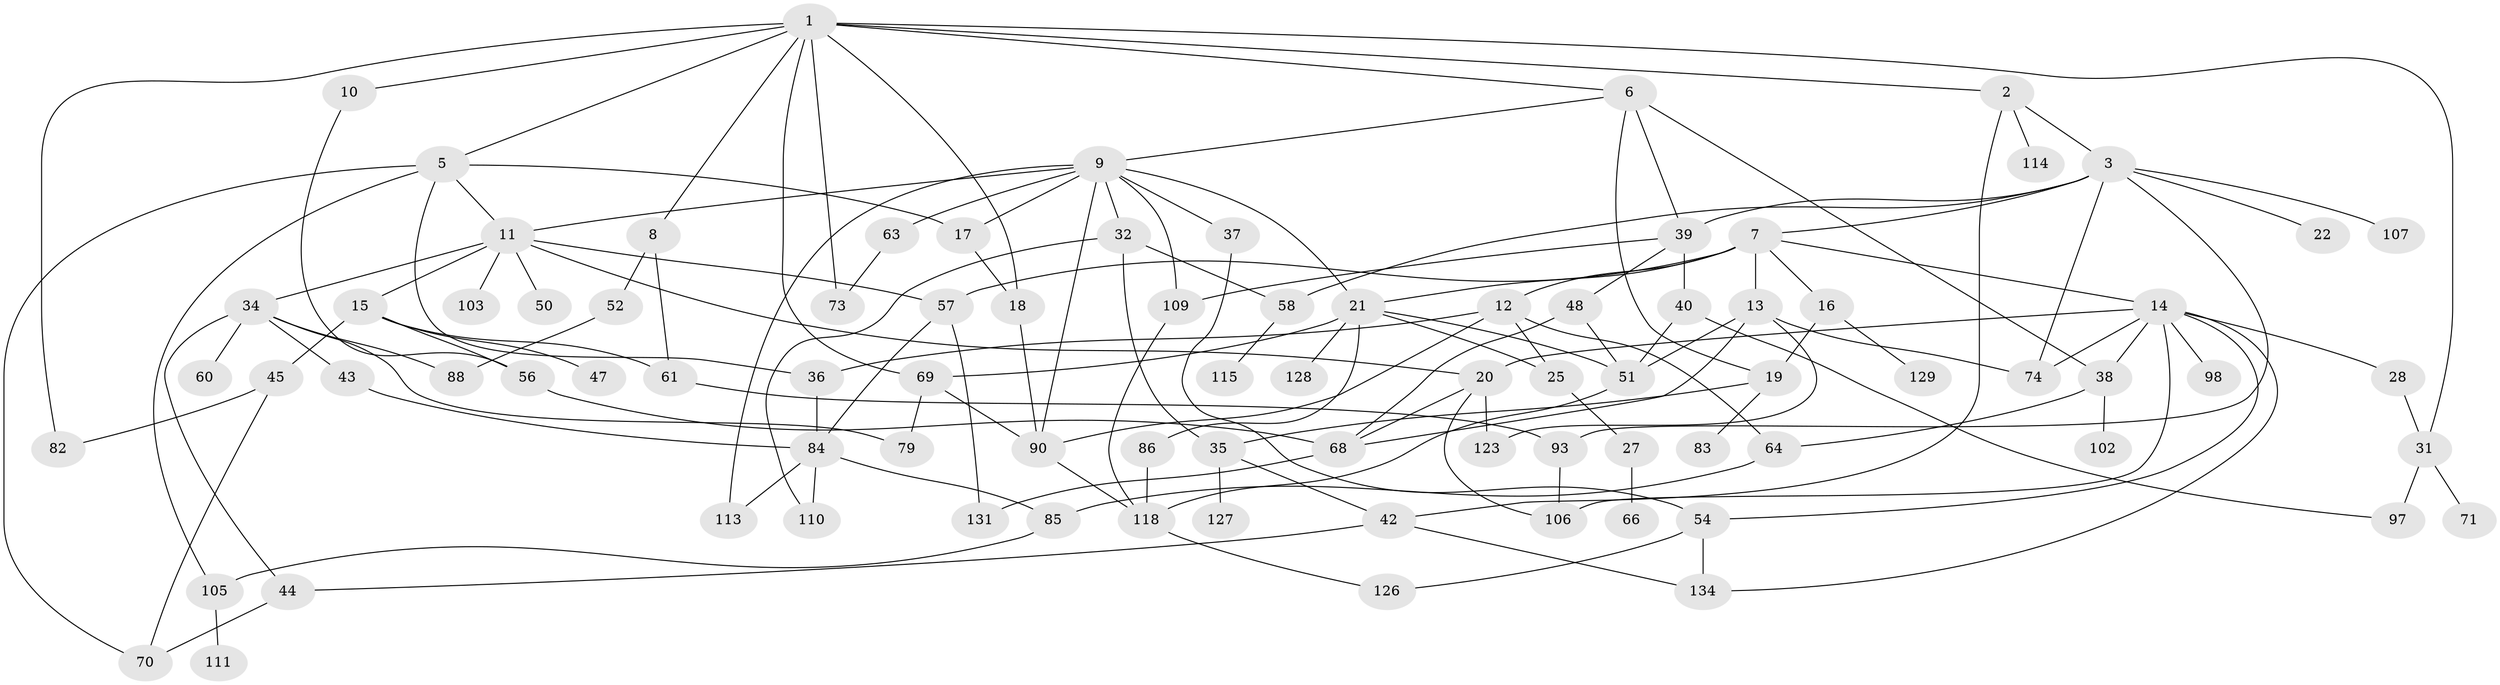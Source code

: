// original degree distribution, {10: 0.007407407407407408, 5: 0.08888888888888889, 9: 0.014814814814814815, 2: 0.2814814814814815, 4: 0.1111111111111111, 6: 0.022222222222222223, 7: 0.007407407407407408, 3: 0.25925925925925924, 1: 0.2074074074074074}
// Generated by graph-tools (version 1.1) at 2025/41/03/06/25 10:41:30]
// undirected, 87 vertices, 143 edges
graph export_dot {
graph [start="1"]
  node [color=gray90,style=filled];
  1 [super="+4"];
  2 [super="+135"];
  3 [super="+112"];
  5 [super="+121"];
  6 [super="+62"];
  7;
  8 [super="+95"];
  9 [super="+30"];
  10;
  11 [super="+29"];
  12 [super="+133"];
  13;
  14 [super="+24"];
  15;
  16 [super="+92"];
  17 [super="+23"];
  18 [super="+65"];
  19 [super="+120"];
  20 [super="+87"];
  21 [super="+26"];
  22;
  25 [super="+33"];
  27 [super="+46"];
  28;
  31 [super="+53"];
  32 [super="+55"];
  34 [super="+49"];
  35 [super="+76"];
  36 [super="+78"];
  37;
  38 [super="+59"];
  39 [super="+72"];
  40 [super="+41"];
  42 [super="+116"];
  43;
  44 [super="+67"];
  45;
  47;
  48 [super="+124"];
  50;
  51 [super="+75"];
  52;
  54 [super="+77"];
  56 [super="+89"];
  57 [super="+108"];
  58;
  60;
  61 [super="+81"];
  63 [super="+104"];
  64;
  66;
  68 [super="+96"];
  69 [super="+100"];
  70 [super="+125"];
  71;
  73 [super="+80"];
  74 [super="+99"];
  79 [super="+94"];
  82;
  83 [super="+130"];
  84 [super="+132"];
  85 [super="+91"];
  86 [super="+117"];
  88 [super="+119"];
  90 [super="+101"];
  93;
  97;
  98;
  102;
  103;
  105 [super="+122"];
  106;
  107;
  109;
  110;
  111;
  113;
  114;
  115;
  118;
  123;
  126;
  127;
  128;
  129;
  131;
  134;
  1 -- 2;
  1 -- 5;
  1 -- 6;
  1 -- 8;
  1 -- 10;
  1 -- 18;
  1 -- 31;
  1 -- 82;
  1 -- 69;
  1 -- 73;
  2 -- 3;
  2 -- 114;
  2 -- 42;
  3 -- 7;
  3 -- 22;
  3 -- 74;
  3 -- 93;
  3 -- 107;
  3 -- 58;
  3 -- 39;
  5 -- 70;
  5 -- 17;
  5 -- 105;
  5 -- 11;
  5 -- 36;
  6 -- 9;
  6 -- 19;
  6 -- 38;
  6 -- 39;
  7 -- 12;
  7 -- 13;
  7 -- 14;
  7 -- 16;
  7 -- 21;
  7 -- 57;
  8 -- 52;
  8 -- 61;
  9 -- 11;
  9 -- 17;
  9 -- 37;
  9 -- 113;
  9 -- 90;
  9 -- 109;
  9 -- 32;
  9 -- 63;
  9 -- 21;
  10 -- 56;
  11 -- 15;
  11 -- 20;
  11 -- 34;
  11 -- 103;
  11 -- 50;
  11 -- 57;
  12 -- 25;
  12 -- 36;
  12 -- 90;
  12 -- 64;
  13 -- 51;
  13 -- 68;
  13 -- 123;
  13 -- 74;
  14 -- 98;
  14 -- 134;
  14 -- 106;
  14 -- 28;
  14 -- 54;
  14 -- 38;
  14 -- 74;
  14 -- 20;
  15 -- 45;
  15 -- 47;
  15 -- 56;
  15 -- 61;
  16 -- 129;
  16 -- 19;
  17 -- 18;
  18 -- 90;
  19 -- 35;
  19 -- 83;
  20 -- 106;
  20 -- 123;
  20 -- 68;
  21 -- 69;
  21 -- 128;
  21 -- 51;
  21 -- 86;
  21 -- 25;
  25 -- 27;
  27 -- 66;
  28 -- 31;
  31 -- 71;
  31 -- 97;
  32 -- 58;
  32 -- 110;
  32 -- 35;
  34 -- 43;
  34 -- 44;
  34 -- 60;
  34 -- 88;
  34 -- 79;
  35 -- 42;
  35 -- 127;
  36 -- 84;
  37 -- 54;
  38 -- 102;
  38 -- 64;
  39 -- 40;
  39 -- 48;
  39 -- 109;
  40 -- 97;
  40 -- 51;
  42 -- 134;
  42 -- 44;
  43 -- 84;
  44 -- 70;
  45 -- 82;
  45 -- 70;
  48 -- 68;
  48 -- 51;
  51 -- 118;
  52 -- 88;
  54 -- 126;
  54 -- 134;
  56 -- 68;
  57 -- 84;
  57 -- 131;
  58 -- 115;
  61 -- 93;
  63 -- 73;
  64 -- 85;
  68 -- 131;
  69 -- 90;
  69 -- 79;
  84 -- 85;
  84 -- 113;
  84 -- 110;
  85 -- 105;
  86 -- 118;
  90 -- 118;
  93 -- 106;
  105 -- 111;
  109 -- 118;
  118 -- 126;
}
